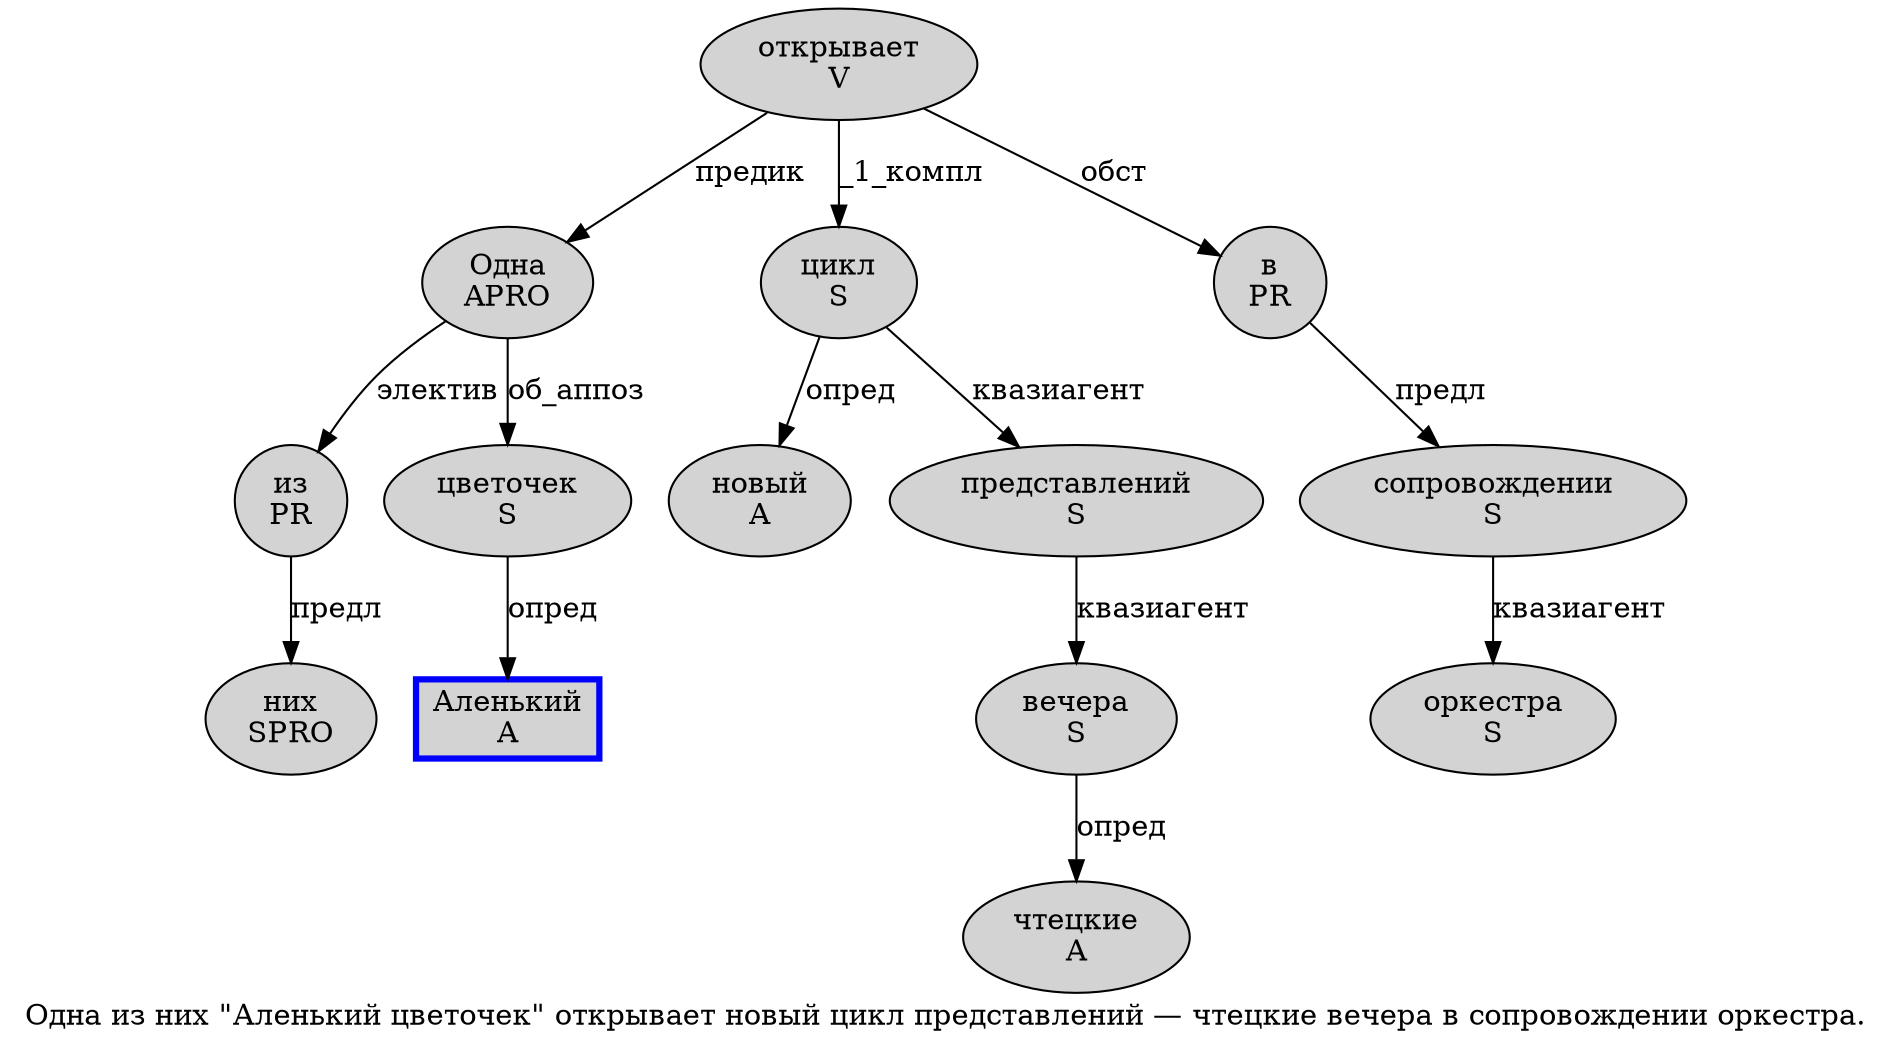 digraph SENTENCE_166 {
	graph [label="Одна из них \"Аленький цветочек\" открывает новый цикл представлений — чтецкие вечера в сопровождении оркестра."]
	node [style=filled]
		0 [label="Одна
APRO" color="" fillcolor=lightgray penwidth=1 shape=ellipse]
		1 [label="из
PR" color="" fillcolor=lightgray penwidth=1 shape=ellipse]
		2 [label="них
SPRO" color="" fillcolor=lightgray penwidth=1 shape=ellipse]
		4 [label="Аленький
A" color=blue fillcolor=lightgray penwidth=3 shape=box]
		5 [label="цветочек
S" color="" fillcolor=lightgray penwidth=1 shape=ellipse]
		7 [label="открывает
V" color="" fillcolor=lightgray penwidth=1 shape=ellipse]
		8 [label="новый
A" color="" fillcolor=lightgray penwidth=1 shape=ellipse]
		9 [label="цикл
S" color="" fillcolor=lightgray penwidth=1 shape=ellipse]
		10 [label="представлений
S" color="" fillcolor=lightgray penwidth=1 shape=ellipse]
		12 [label="чтецкие
A" color="" fillcolor=lightgray penwidth=1 shape=ellipse]
		13 [label="вечера
S" color="" fillcolor=lightgray penwidth=1 shape=ellipse]
		14 [label="в
PR" color="" fillcolor=lightgray penwidth=1 shape=ellipse]
		15 [label="сопровождении
S" color="" fillcolor=lightgray penwidth=1 shape=ellipse]
		16 [label="оркестра
S" color="" fillcolor=lightgray penwidth=1 shape=ellipse]
			10 -> 13 [label="квазиагент"]
			13 -> 12 [label="опред"]
			5 -> 4 [label="опред"]
			1 -> 2 [label="предл"]
			9 -> 8 [label="опред"]
			9 -> 10 [label="квазиагент"]
			0 -> 1 [label="электив"]
			0 -> 5 [label="об_аппоз"]
			7 -> 0 [label="предик"]
			7 -> 9 [label="_1_компл"]
			7 -> 14 [label="обст"]
			15 -> 16 [label="квазиагент"]
			14 -> 15 [label="предл"]
}